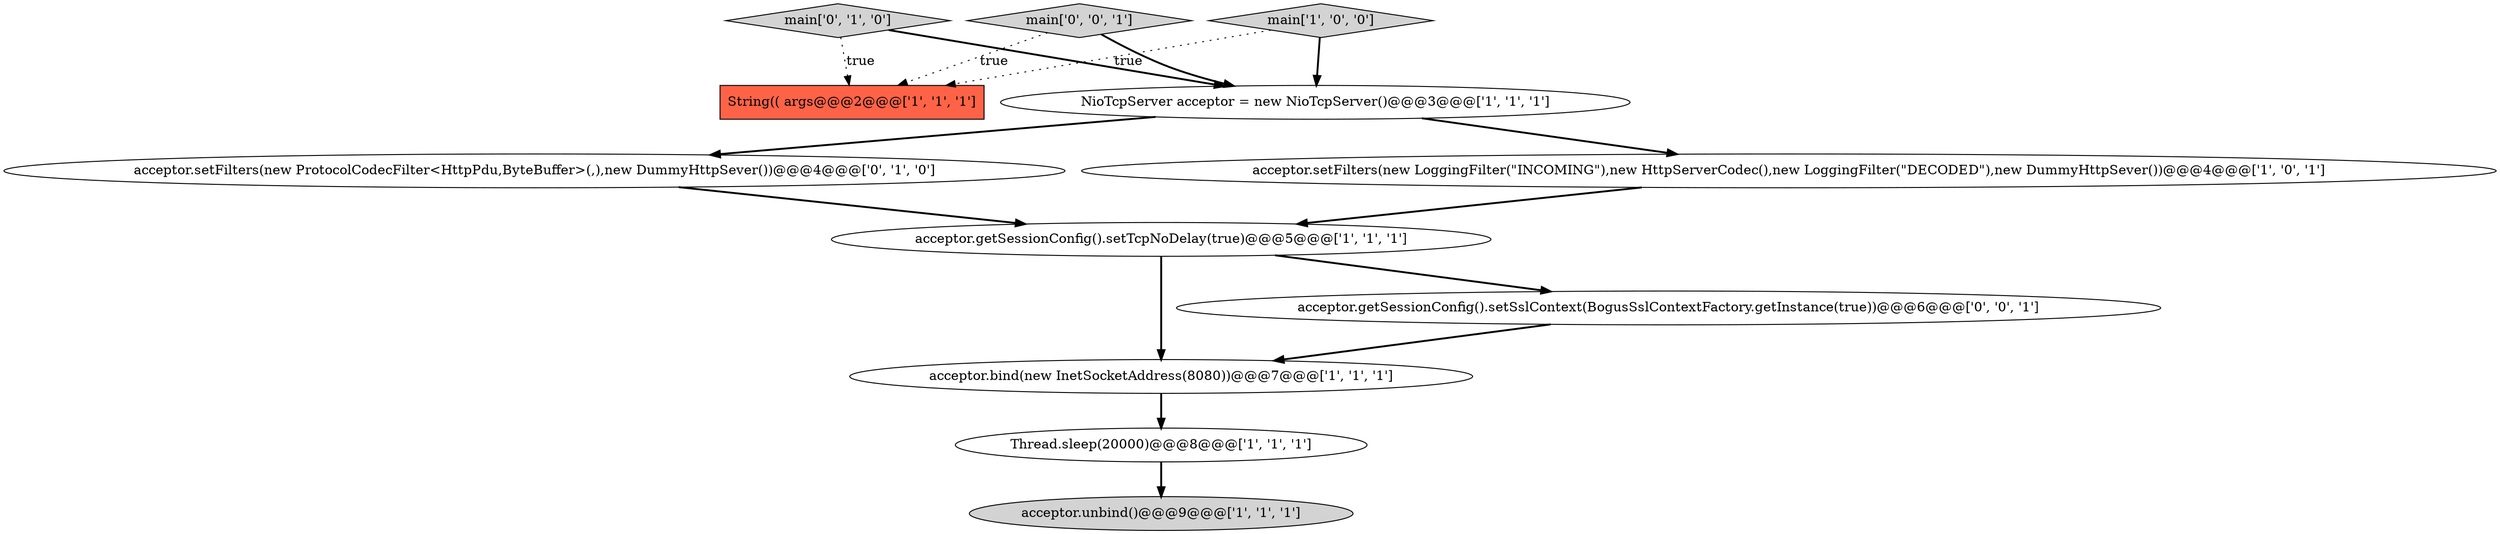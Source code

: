 digraph {
0 [style = filled, label = "Thread.sleep(20000)@@@8@@@['1', '1', '1']", fillcolor = white, shape = ellipse image = "AAA0AAABBB1BBB"];
8 [style = filled, label = "main['0', '1', '0']", fillcolor = lightgray, shape = diamond image = "AAA0AAABBB2BBB"];
3 [style = filled, label = "acceptor.bind(new InetSocketAddress(8080))@@@7@@@['1', '1', '1']", fillcolor = white, shape = ellipse image = "AAA0AAABBB1BBB"];
2 [style = filled, label = "acceptor.getSessionConfig().setTcpNoDelay(true)@@@5@@@['1', '1', '1']", fillcolor = white, shape = ellipse image = "AAA0AAABBB1BBB"];
6 [style = filled, label = "NioTcpServer acceptor = new NioTcpServer()@@@3@@@['1', '1', '1']", fillcolor = white, shape = ellipse image = "AAA0AAABBB1BBB"];
4 [style = filled, label = "acceptor.unbind()@@@9@@@['1', '1', '1']", fillcolor = lightgray, shape = ellipse image = "AAA0AAABBB1BBB"];
7 [style = filled, label = "String(( args@@@2@@@['1', '1', '1']", fillcolor = tomato, shape = box image = "AAA0AAABBB1BBB"];
9 [style = filled, label = "acceptor.setFilters(new ProtocolCodecFilter<HttpPdu,ByteBuffer>(,),new DummyHttpSever())@@@4@@@['0', '1', '0']", fillcolor = white, shape = ellipse image = "AAA0AAABBB2BBB"];
1 [style = filled, label = "main['1', '0', '0']", fillcolor = lightgray, shape = diamond image = "AAA0AAABBB1BBB"];
11 [style = filled, label = "acceptor.getSessionConfig().setSslContext(BogusSslContextFactory.getInstance(true))@@@6@@@['0', '0', '1']", fillcolor = white, shape = ellipse image = "AAA0AAABBB3BBB"];
10 [style = filled, label = "main['0', '0', '1']", fillcolor = lightgray, shape = diamond image = "AAA0AAABBB3BBB"];
5 [style = filled, label = "acceptor.setFilters(new LoggingFilter(\"INCOMING\"),new HttpServerCodec(),new LoggingFilter(\"DECODED\"),new DummyHttpSever())@@@4@@@['1', '0', '1']", fillcolor = white, shape = ellipse image = "AAA0AAABBB1BBB"];
5->2 [style = bold, label=""];
1->7 [style = dotted, label="true"];
11->3 [style = bold, label=""];
9->2 [style = bold, label=""];
0->4 [style = bold, label=""];
8->6 [style = bold, label=""];
10->6 [style = bold, label=""];
3->0 [style = bold, label=""];
8->7 [style = dotted, label="true"];
1->6 [style = bold, label=""];
10->7 [style = dotted, label="true"];
6->5 [style = bold, label=""];
2->11 [style = bold, label=""];
2->3 [style = bold, label=""];
6->9 [style = bold, label=""];
}
